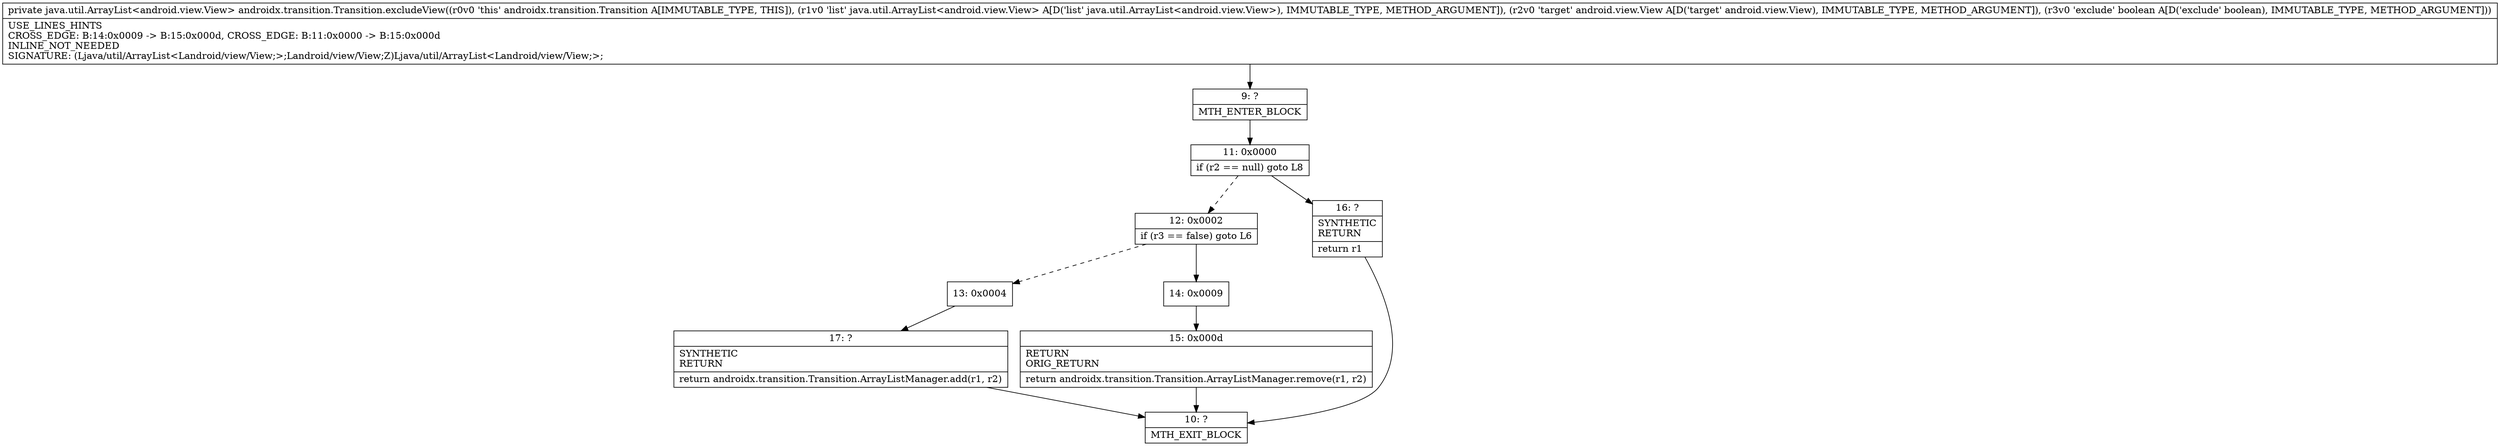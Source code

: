 digraph "CFG forandroidx.transition.Transition.excludeView(Ljava\/util\/ArrayList;Landroid\/view\/View;Z)Ljava\/util\/ArrayList;" {
Node_9 [shape=record,label="{9\:\ ?|MTH_ENTER_BLOCK\l}"];
Node_11 [shape=record,label="{11\:\ 0x0000|if (r2 == null) goto L8\l}"];
Node_12 [shape=record,label="{12\:\ 0x0002|if (r3 == false) goto L6\l}"];
Node_13 [shape=record,label="{13\:\ 0x0004}"];
Node_17 [shape=record,label="{17\:\ ?|SYNTHETIC\lRETURN\l|return androidx.transition.Transition.ArrayListManager.add(r1, r2)\l}"];
Node_10 [shape=record,label="{10\:\ ?|MTH_EXIT_BLOCK\l}"];
Node_14 [shape=record,label="{14\:\ 0x0009}"];
Node_15 [shape=record,label="{15\:\ 0x000d|RETURN\lORIG_RETURN\l|return androidx.transition.Transition.ArrayListManager.remove(r1, r2)\l}"];
Node_16 [shape=record,label="{16\:\ ?|SYNTHETIC\lRETURN\l|return r1\l}"];
MethodNode[shape=record,label="{private java.util.ArrayList\<android.view.View\> androidx.transition.Transition.excludeView((r0v0 'this' androidx.transition.Transition A[IMMUTABLE_TYPE, THIS]), (r1v0 'list' java.util.ArrayList\<android.view.View\> A[D('list' java.util.ArrayList\<android.view.View\>), IMMUTABLE_TYPE, METHOD_ARGUMENT]), (r2v0 'target' android.view.View A[D('target' android.view.View), IMMUTABLE_TYPE, METHOD_ARGUMENT]), (r3v0 'exclude' boolean A[D('exclude' boolean), IMMUTABLE_TYPE, METHOD_ARGUMENT]))  | USE_LINES_HINTS\lCROSS_EDGE: B:14:0x0009 \-\> B:15:0x000d, CROSS_EDGE: B:11:0x0000 \-\> B:15:0x000d\lINLINE_NOT_NEEDED\lSIGNATURE: (Ljava\/util\/ArrayList\<Landroid\/view\/View;\>;Landroid\/view\/View;Z)Ljava\/util\/ArrayList\<Landroid\/view\/View;\>;\l}"];
MethodNode -> Node_9;Node_9 -> Node_11;
Node_11 -> Node_12[style=dashed];
Node_11 -> Node_16;
Node_12 -> Node_13[style=dashed];
Node_12 -> Node_14;
Node_13 -> Node_17;
Node_17 -> Node_10;
Node_14 -> Node_15;
Node_15 -> Node_10;
Node_16 -> Node_10;
}

